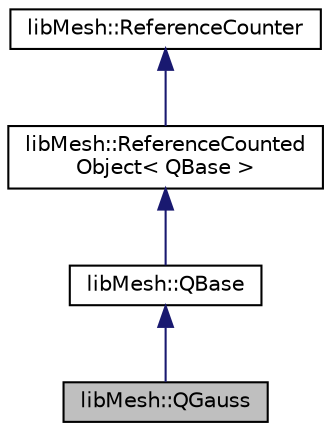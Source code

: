 digraph "libMesh::QGauss"
{
 // INTERACTIVE_SVG=YES
  edge [fontname="Helvetica",fontsize="10",labelfontname="Helvetica",labelfontsize="10"];
  node [fontname="Helvetica",fontsize="10",shape=record];
  Node1 [label="libMesh::QGauss",height=0.2,width=0.4,color="black", fillcolor="grey75", style="filled" fontcolor="black"];
  Node2 -> Node1 [dir="back",color="midnightblue",fontsize="10",style="solid",fontname="Helvetica"];
  Node2 [label="libMesh::QBase",height=0.2,width=0.4,color="black", fillcolor="white", style="filled",URL="$classlibMesh_1_1QBase.html",tooltip="The QBase class provides the basic functionality from which various quadrature rules can be derived..."];
  Node3 -> Node2 [dir="back",color="midnightblue",fontsize="10",style="solid",fontname="Helvetica"];
  Node3 [label="libMesh::ReferenceCounted\lObject\< QBase \>",height=0.2,width=0.4,color="black", fillcolor="white", style="filled",URL="$classlibMesh_1_1ReferenceCountedObject.html"];
  Node4 -> Node3 [dir="back",color="midnightblue",fontsize="10",style="solid",fontname="Helvetica"];
  Node4 [label="libMesh::ReferenceCounter",height=0.2,width=0.4,color="black", fillcolor="white", style="filled",URL="$classlibMesh_1_1ReferenceCounter.html",tooltip="This is the base class for enabling reference counting. "];
}
